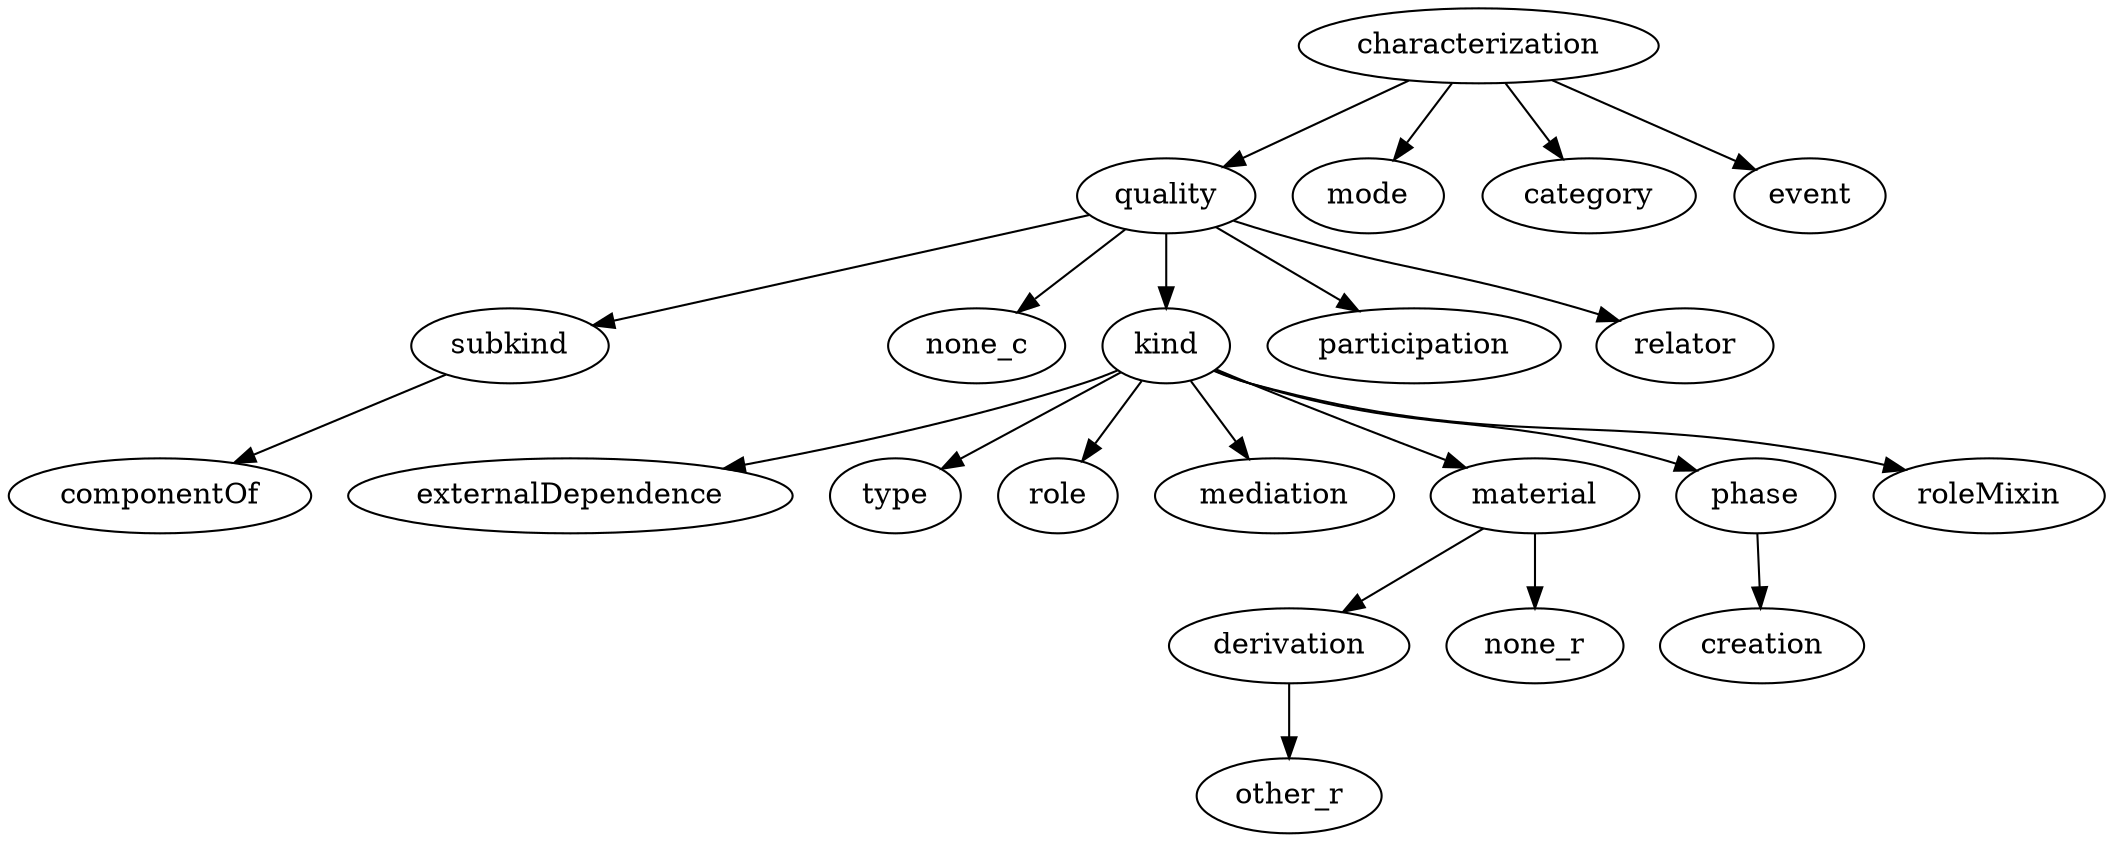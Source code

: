 strict digraph {
characterization;
quality;
mode;
category;
event;
subkind;
none_c;
kind;
participation;
relator;
componentOf;
externalDependence;
type;
role;
mediation;
material;
phase;
roleMixin;
derivation;
none_r;
other_r;
creation;
characterization -> quality;
characterization -> mode;
characterization -> category;
characterization -> event;
quality -> subkind;
quality -> none_c;
quality -> kind;
quality -> participation;
quality -> relator;
subkind -> componentOf;
kind -> externalDependence;
kind -> type;
kind -> role;
kind -> mediation;
kind -> material;
kind -> phase;
kind -> roleMixin;
material -> derivation;
material -> none_r;
phase -> creation;
derivation -> other_r;
}
